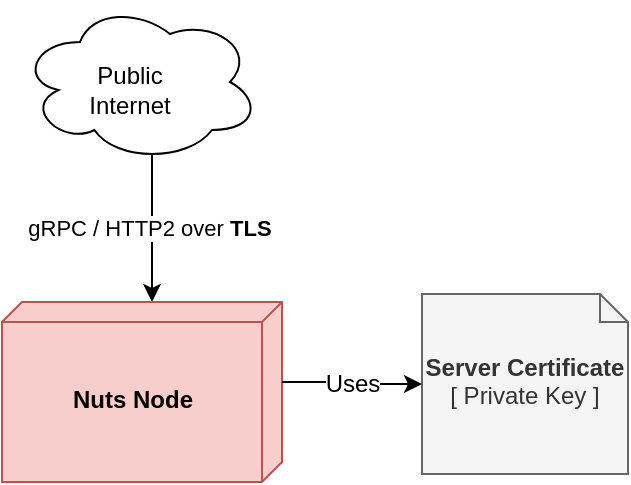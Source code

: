 <mxfile version="18.0.7" type="device" pages="3"><diagram id="iNN-Ez2f6gjD5qYF_zfM" name="Direct WAN Connection"><mxGraphModel dx="530" dy="593" grid="1" gridSize="10" guides="1" tooltips="1" connect="1" arrows="1" fold="1" page="1" pageScale="1" pageWidth="827" pageHeight="1169" math="0" shadow="0"><root><mxCell id="0"/><mxCell id="1" parent="0"/><mxCell id="oXrI42WquHaEGaNZ5JrM-4" value="gRPC / HTTP2 over &lt;b&gt;TLS&lt;/b&gt;&amp;nbsp;&lt;span style=&quot;color: rgba(0 , 0 , 0 , 0) ; font-family: monospace ; font-size: 0px ; background-color: rgb(248 , 249 , 250)&quot;&gt;%3CmxGraphModel%3E%3Croot%3E%3CmxCell%20id%3D%220%22%2F%3E%3CmxCell%20id%3D%221%22%20parent%3D%220%22%2F%3E%3CmxCell%20id%3D%222%22%20value%3D%22Behind%20reverse%20proxy%26lt%3Bbr%26gt%3BSSL%20terminator%22%20style%3D%22text%3Bhtml%3D1%3BstrokeColor%3Dnone%3BfillColor%3Dnone%3Balign%3Dleft%3BverticalAlign%3Dmiddle%3BwhiteSpace%3Dwrap%3Brounded%3D0%3BfontSize%3D20%3B%22%20vertex%3D%221%22%20parent%3D%221%22%3E%3CmxGeometry%20x%3D%22250%22%20y%3D%2240%22%20width%3D%22350%22%20height%3D%2220%22%20as%3D%22geometry%22%2F%3E%3C%2FmxCell%3E%3C%2Froot%3E%3C%2FmxGraphModel%3E&amp;nbsp;&lt;/span&gt;" style="edgeStyle=orthogonalEdgeStyle;rounded=0;orthogonalLoop=1;jettySize=auto;html=1;exitX=0.55;exitY=0.95;exitDx=0;exitDy=0;exitPerimeter=0;entryX=0;entryY=0;entryDx=0;entryDy=65;entryPerimeter=0;" parent="1" source="oXrI42WquHaEGaNZ5JrM-3" target="oXrI42WquHaEGaNZ5JrM-1" edge="1"><mxGeometry relative="1" as="geometry"><mxPoint x="129" y="80" as="targetPoint"/></mxGeometry></mxCell><mxCell id="oXrI42WquHaEGaNZ5JrM-1" value="Nuts Node" style="verticalAlign=middle;align=center;spacingTop=8;spacingLeft=2;spacingRight=12;shape=cube;size=10;direction=south;fontStyle=1;html=1;fillColor=#f8cecc;strokeColor=#b85450;" parent="1" vertex="1"><mxGeometry x="10" y="160" width="140" height="90" as="geometry"/></mxCell><mxCell id="oXrI42WquHaEGaNZ5JrM-3" value="Public&lt;br&gt;Internet" style="ellipse;shape=cloud;whiteSpace=wrap;html=1;fontStyle=0;spacingTop=8;spacingLeft=2;spacingRight=12;" parent="1" vertex="1"><mxGeometry x="19" y="10" width="120" height="80" as="geometry"/></mxCell><mxCell id="G4sCQRlfCGS2JeJSEwyI-1" value="&lt;br&gt;&lt;br&gt;&lt;b&gt;Server Certificate&lt;br&gt;&lt;/b&gt;[ Private Key ]" style="shape=note;whiteSpace=wrap;html=1;size=14;verticalAlign=top;align=center;spacingTop=-6;fontSize=12;fillColor=#f5f5f5;strokeColor=#666666;fontColor=#333333;" parent="1" vertex="1"><mxGeometry x="220" y="156" width="103" height="90" as="geometry"/></mxCell><mxCell id="G4sCQRlfCGS2JeJSEwyI-2" value="Uses" style="edgeStyle=orthogonalEdgeStyle;rounded=0;orthogonalLoop=1;jettySize=auto;html=1;fontSize=12;startArrow=classic;startFill=1;endArrow=none;endFill=0;entryX=0;entryY=0;entryDx=40;entryDy=0;entryPerimeter=0;" parent="1" source="G4sCQRlfCGS2JeJSEwyI-1" target="oXrI42WquHaEGaNZ5JrM-1" edge="1"><mxGeometry relative="1" as="geometry"><mxPoint x="160" y="205" as="targetPoint"/></mxGeometry></mxCell></root></mxGraphModel></diagram><diagram id="vN0HOyumM-3ebiviznw7" name="TLS Pass-through"><mxGraphModel dx="530" dy="593" grid="1" gridSize="10" guides="1" tooltips="1" connect="1" arrows="1" fold="1" page="1" pageScale="1" pageWidth="827" pageHeight="1169" math="0" shadow="0"><root><mxCell id="tpKk57PsRN7TtqjsGXMo-0"/><mxCell id="tpKk57PsRN7TtqjsGXMo-1" parent="tpKk57PsRN7TtqjsGXMo-0"/><mxCell id="AghGWfEmQEqz5e7AQyiZ-1" value="" style="edgeStyle=orthogonalEdgeStyle;rounded=0;orthogonalLoop=1;jettySize=auto;html=1;exitX=0.55;exitY=0.95;exitDx=0;exitDy=0;exitPerimeter=0;" parent="tpKk57PsRN7TtqjsGXMo-1" source="AghGWfEmQEqz5e7AQyiZ-4" target="AghGWfEmQEqz5e7AQyiZ-6" edge="1"><mxGeometry relative="1" as="geometry"><mxPoint x="120" y="86" as="targetPoint"/></mxGeometry></mxCell><mxCell id="AghGWfEmQEqz5e7AQyiZ-2" value="gRPC / HTTP2 over &lt;b&gt;TLS&lt;/b&gt;&lt;span style=&quot;color: rgba(0 , 0 , 0 , 0) ; font-family: monospace ; font-size: 0px ; background-color: rgb(248 , 249 , 250)&quot;&gt;%3CmxGraphModel%3E%3Croot%3E%3CmxCell%20id%3D%220%22%2F%3E%3CmxCell%20id%3D%221%22%20parent%3D%220%22%2F%3E%3CmxCell%20id%3D%222%22%20value%3D%22Behind%20reverse%20proxy%26lt%3Bbr%26gt%3BSSL%20terminator%22%20style%3D%22text%3Bhtml%3D1%3BstrokeColor%3Dnone%3BfillColor%3Dnone%3Balign%3Dleft%3BverticalAlign%3Dmiddle%3BwhiteSpace%3Dwrap%3Brounded%3D0%3BfontSize%3D20%3B%22%20vertex%3D%221%22%20parent%3D%221%22%3E%3CmxGeometry%20x%3D%22250%22%20y%3D%2240%22%20width%3D%22350%22%20height%3D%2220%22%20as%3D%22geometry%22%2F%3E%3C%2FmxCell%3E%3C%2Froot%3E%3C%2FmxGraphModel%3E&lt;/span&gt;" style="edgeLabel;html=1;align=center;verticalAlign=middle;resizable=0;points=[];fontSize=12;" parent="AghGWfEmQEqz5e7AQyiZ-1" vertex="1" connectable="0"><mxGeometry x="0.091" y="-2" relative="1" as="geometry"><mxPoint as="offset"/></mxGeometry></mxCell><mxCell id="AghGWfEmQEqz5e7AQyiZ-3" value="Nuts Node" style="verticalAlign=middle;align=center;spacingTop=8;spacingLeft=2;spacingRight=12;shape=cube;size=10;direction=south;fontStyle=1;html=1;fillColor=#f8cecc;strokeColor=#b85450;" parent="tpKk57PsRN7TtqjsGXMo-1" vertex="1"><mxGeometry x="10" y="250" width="140" height="90" as="geometry"/></mxCell><mxCell id="AghGWfEmQEqz5e7AQyiZ-4" value="Public&lt;br&gt;Internet" style="ellipse;shape=cloud;whiteSpace=wrap;html=1;fontStyle=0;spacingTop=8;spacingLeft=2;spacingRight=12;" parent="tpKk57PsRN7TtqjsGXMo-1" vertex="1"><mxGeometry x="14" y="10" width="120" height="80" as="geometry"/></mxCell><mxCell id="AghGWfEmQEqz5e7AQyiZ-5" value="gRPC / HTTP2 over &lt;b&gt;TLS&lt;/b&gt;" style="edgeStyle=orthogonalEdgeStyle;rounded=0;orthogonalLoop=1;jettySize=auto;html=1;fontSize=12;" parent="tpKk57PsRN7TtqjsGXMo-1" source="AghGWfEmQEqz5e7AQyiZ-6" target="AghGWfEmQEqz5e7AQyiZ-3" edge="1"><mxGeometry relative="1" as="geometry"/></mxCell><mxCell id="AghGWfEmQEqz5e7AQyiZ-6" value="Load Balancer" style="rounded=0;whiteSpace=wrap;html=1;fontSize=12;align=center;fillColor=#dae8fc;strokeColor=#6c8ebf;fontStyle=1" parent="tpKk57PsRN7TtqjsGXMo-1" vertex="1"><mxGeometry x="20" y="140" width="120" height="60" as="geometry"/></mxCell><mxCell id="AghGWfEmQEqz5e7AQyiZ-8" value="Uses" style="edgeStyle=orthogonalEdgeStyle;rounded=0;orthogonalLoop=1;jettySize=auto;html=1;fontSize=12;startArrow=classic;startFill=1;endArrow=none;endFill=0;" parent="tpKk57PsRN7TtqjsGXMo-1" source="AghGWfEmQEqz5e7AQyiZ-9" target="AghGWfEmQEqz5e7AQyiZ-3" edge="1"><mxGeometry relative="1" as="geometry"/></mxCell><mxCell id="AghGWfEmQEqz5e7AQyiZ-9" value="&lt;br&gt;&lt;br&gt;&lt;b&gt;Server Certificate&lt;br&gt;&lt;/b&gt;[ Private Key ]" style="shape=note;whiteSpace=wrap;html=1;size=14;verticalAlign=top;align=center;spacingTop=-6;fontSize=12;fillColor=#f5f5f5;strokeColor=#666666;fontColor=#333333;" parent="tpKk57PsRN7TtqjsGXMo-1" vertex="1"><mxGeometry x="220" y="250" width="103" height="90" as="geometry"/></mxCell></root></mxGraphModel></diagram><diagram id="P-mYWIDyY8spfz-E2OBe" name="TLS Offloading"><mxGraphModel dx="530" dy="593" grid="1" gridSize="10" guides="1" tooltips="1" connect="1" arrows="1" fold="1" page="1" pageScale="1" pageWidth="827" pageHeight="1169" math="0" shadow="0"><root><mxCell id="k_iPrhEa_J7hV_La5MY4-0"/><mxCell id="k_iPrhEa_J7hV_La5MY4-1" parent="k_iPrhEa_J7hV_La5MY4-0"/><mxCell id="gNPeCQBFBS3S7WfMlLFr-0" value="" style="edgeStyle=orthogonalEdgeStyle;rounded=0;orthogonalLoop=1;jettySize=auto;html=1;exitX=0.55;exitY=0.95;exitDx=0;exitDy=0;exitPerimeter=0;" parent="k_iPrhEa_J7hV_La5MY4-1" source="gNPeCQBFBS3S7WfMlLFr-3" target="gNPeCQBFBS3S7WfMlLFr-5" edge="1"><mxGeometry relative="1" as="geometry"><mxPoint x="414" y="136" as="targetPoint"/></mxGeometry></mxCell><mxCell id="gNPeCQBFBS3S7WfMlLFr-1" value="gRPC / HTTP2 over &lt;b&gt;TLS&lt;/b&gt;" style="edgeLabel;html=1;align=center;verticalAlign=middle;resizable=0;points=[];fontSize=12;" parent="gNPeCQBFBS3S7WfMlLFr-0" vertex="1" connectable="0"><mxGeometry x="0.091" y="-2" relative="1" as="geometry"><mxPoint as="offset"/></mxGeometry></mxCell><mxCell id="yYJDpd_OFKDFr-_dWTal-1" value="Authenticates&lt;br&gt;server certs. using" style="edgeStyle=orthogonalEdgeStyle;rounded=0;orthogonalLoop=1;jettySize=auto;html=1;fontSize=12;entryX=0.5;entryY=1;entryDx=0;entryDy=0;entryPerimeter=0;exitX=0.533;exitY=-0.007;exitDx=0;exitDy=0;exitPerimeter=0;" parent="k_iPrhEa_J7hV_La5MY4-1" source="gNPeCQBFBS3S7WfMlLFr-2" target="yYJDpd_OFKDFr-_dWTal-0" edge="1"><mxGeometry relative="1" as="geometry"/></mxCell><mxCell id="gNPeCQBFBS3S7WfMlLFr-2" value="Nuts Node" style="verticalAlign=middle;align=center;spacingTop=8;spacingLeft=2;spacingRight=12;shape=cube;size=10;direction=south;fontStyle=1;html=1;fillColor=#f8cecc;strokeColor=#b85450;" parent="k_iPrhEa_J7hV_La5MY4-1" vertex="1"><mxGeometry x="300" y="300" width="140" height="90" as="geometry"/></mxCell><mxCell id="gNPeCQBFBS3S7WfMlLFr-3" value="Public&lt;br&gt;Internet" style="ellipse;shape=cloud;whiteSpace=wrap;html=1;fontStyle=0;spacingTop=8;spacingLeft=2;spacingRight=12;" parent="k_iPrhEa_J7hV_La5MY4-1" vertex="1"><mxGeometry x="304" y="60" width="120" height="80" as="geometry"/></mxCell><mxCell id="gNPeCQBFBS3S7WfMlLFr-4" value="&lt;b&gt;Plain&lt;/b&gt; gRPC / HTTP2" style="edgeStyle=orthogonalEdgeStyle;rounded=0;orthogonalLoop=1;jettySize=auto;html=1;fontSize=12;" parent="k_iPrhEa_J7hV_La5MY4-1" source="gNPeCQBFBS3S7WfMlLFr-5" target="gNPeCQBFBS3S7WfMlLFr-2" edge="1"><mxGeometry relative="1" as="geometry"/></mxCell><mxCell id="gNPeCQBFBS3S7WfMlLFr-5" value="&lt;b&gt;TLS offloader&lt;/b&gt;&lt;br style=&quot;font-size: 12px&quot;&gt;[ HAProxy / Nginx ]" style="rounded=0;whiteSpace=wrap;html=1;fontSize=12;align=center;fillColor=#dae8fc;strokeColor=#6c8ebf;" parent="k_iPrhEa_J7hV_La5MY4-1" vertex="1"><mxGeometry x="310" y="190" width="120" height="60" as="geometry"/></mxCell><mxCell id="gNPeCQBFBS3S7WfMlLFr-7" value="Uses&lt;br&gt;(inbound connections)" style="edgeStyle=orthogonalEdgeStyle;rounded=0;orthogonalLoop=1;jettySize=auto;html=1;fontSize=12;entryX=0;entryY=0.25;entryDx=0;entryDy=0;exitX=0.5;exitY=0;exitDx=0;exitDy=0;exitPerimeter=0;startArrow=classic;startFill=1;endArrow=none;endFill=0;" parent="k_iPrhEa_J7hV_La5MY4-1" source="gNPeCQBFBS3S7WfMlLFr-8" target="gNPeCQBFBS3S7WfMlLFr-5" edge="1"><mxGeometry relative="1" as="geometry"/></mxCell><mxCell id="gNPeCQBFBS3S7WfMlLFr-8" value="&lt;b&gt;&lt;br&gt;&lt;br&gt;Server Certificate&lt;br&gt;&lt;/b&gt;[ Private Key ]" style="shape=note;whiteSpace=wrap;html=1;size=14;verticalAlign=top;align=center;spacingTop=-6;fontSize=12;fillColor=#f5f5f5;strokeColor=#666666;fontColor=#333333;" parent="k_iPrhEa_J7hV_La5MY4-1" vertex="1"><mxGeometry x="90" y="230" width="110" height="90" as="geometry"/></mxCell><mxCell id="yYJDpd_OFKDFr-_dWTal-2" value="Authenticates&lt;br&gt;client certs. using" style="edgeStyle=orthogonalEdgeStyle;rounded=0;orthogonalLoop=1;jettySize=auto;html=1;fontSize=12;entryX=1;entryY=0.25;entryDx=0;entryDy=0;exitX=0.5;exitY=0;exitDx=0;exitDy=0;exitPerimeter=0;startArrow=classic;startFill=1;endArrow=none;endFill=0;" parent="k_iPrhEa_J7hV_La5MY4-1" source="yYJDpd_OFKDFr-_dWTal-0" target="gNPeCQBFBS3S7WfMlLFr-5" edge="1"><mxGeometry x="0.053" relative="1" as="geometry"><mxPoint as="offset"/></mxGeometry></mxCell><mxCell id="yYJDpd_OFKDFr-_dWTal-0" value="&lt;b&gt;&lt;br&gt;&lt;br&gt;Truststore&lt;br&gt;&lt;/b&gt;[ X.509 certificate bundle ]" style="shape=note;whiteSpace=wrap;html=1;size=14;verticalAlign=top;align=center;spacingTop=-6;fontSize=12;fillColor=#f5f5f5;strokeColor=#666666;fontColor=#333333;" parent="k_iPrhEa_J7hV_La5MY4-1" vertex="1"><mxGeometry x="540" y="230" width="110" height="90" as="geometry"/></mxCell><mxCell id="U4s2stdF3tznvuFEuVgd-1" value="Uses&lt;br&gt;(outbound connections)" style="edgeStyle=orthogonalEdgeStyle;rounded=0;orthogonalLoop=1;jettySize=auto;html=1;fontSize=12;entryX=0;entryY=0;entryDx=50;entryDy=140;exitX=0.5;exitY=1;exitDx=0;exitDy=0;exitPerimeter=0;startArrow=classic;startFill=1;endArrow=none;endFill=0;entryPerimeter=0;" parent="k_iPrhEa_J7hV_La5MY4-1" source="gNPeCQBFBS3S7WfMlLFr-8" target="gNPeCQBFBS3S7WfMlLFr-2" edge="1"><mxGeometry x="0.027" relative="1" as="geometry"><mxPoint x="155" y="240" as="sourcePoint"/><mxPoint x="320" y="215" as="targetPoint"/><mxPoint as="offset"/></mxGeometry></mxCell></root></mxGraphModel></diagram></mxfile>
